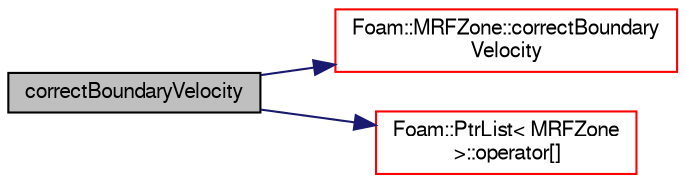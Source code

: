 digraph "correctBoundaryVelocity"
{
  bgcolor="transparent";
  edge [fontname="FreeSans",fontsize="10",labelfontname="FreeSans",labelfontsize="10"];
  node [fontname="FreeSans",fontsize="10",shape=record];
  rankdir="LR";
  Node982 [label="correctBoundaryVelocity",height=0.2,width=0.4,color="black", fillcolor="grey75", style="filled", fontcolor="black"];
  Node982 -> Node983 [color="midnightblue",fontsize="10",style="solid",fontname="FreeSans"];
  Node983 [label="Foam::MRFZone::correctBoundary\lVelocity",height=0.2,width=0.4,color="red",URL="$a21898.html#a960791e328f9950647e53a56cded2e31",tooltip="Correct the boundary velocity for the roation of the MRF region. "];
  Node982 -> Node985 [color="midnightblue",fontsize="10",style="solid",fontname="FreeSans"];
  Node985 [label="Foam::PtrList\< MRFZone\l \>::operator[]",height=0.2,width=0.4,color="red",URL="$a25914.html#a92eab3a97cd59afdf63a26b0a90642a9",tooltip="Return element const reference. "];
}
